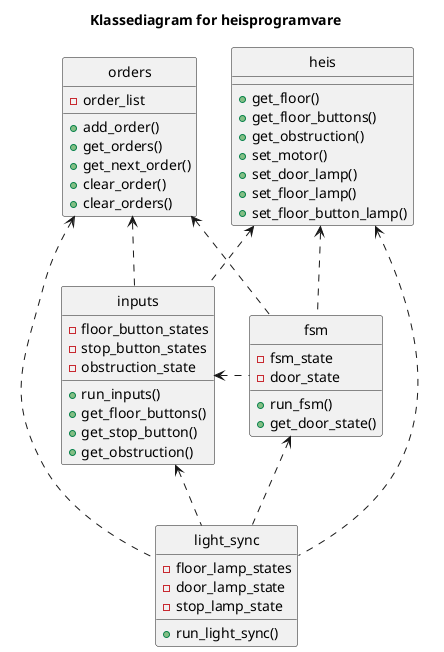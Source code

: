 @startuml class_diagram
title "Klassediagram for heisprogramvare"

hide circle

class heis {
    +get_floor()
    +get_floor_buttons()
    +get_obstruction()
    +set_motor()
    +set_door_lamp()
    +set_floor_lamp()
    +set_floor_button_lamp()
}

class inputs {
    -floor_button_states
    -stop_button_states
    -obstruction_state

    +run_inputs()
    +get_floor_buttons()
    +get_stop_button()
    +get_obstruction()
}

class orders {
    -order_list
    +add_order()
    +get_orders()
    +get_next_order()
    +clear_order()
    +clear_orders()
}

class fsm {
    -fsm_state
    -door_state
    +run_fsm()
    +get_door_state()
}

class light_sync {
    -floor_lamp_states
    -door_lamp_state
    -stop_lamp_state
    +run_light_sync()
}

light_sync .up.> inputs
light_sync .up.> orders
light_sync .up.> fsm
light_sync .up.> heis

fsm .up.> heis
fsm .left.> inputs
fsm .up.> orders

inputs .up.> heis
inputs .up.> orders

@enduml